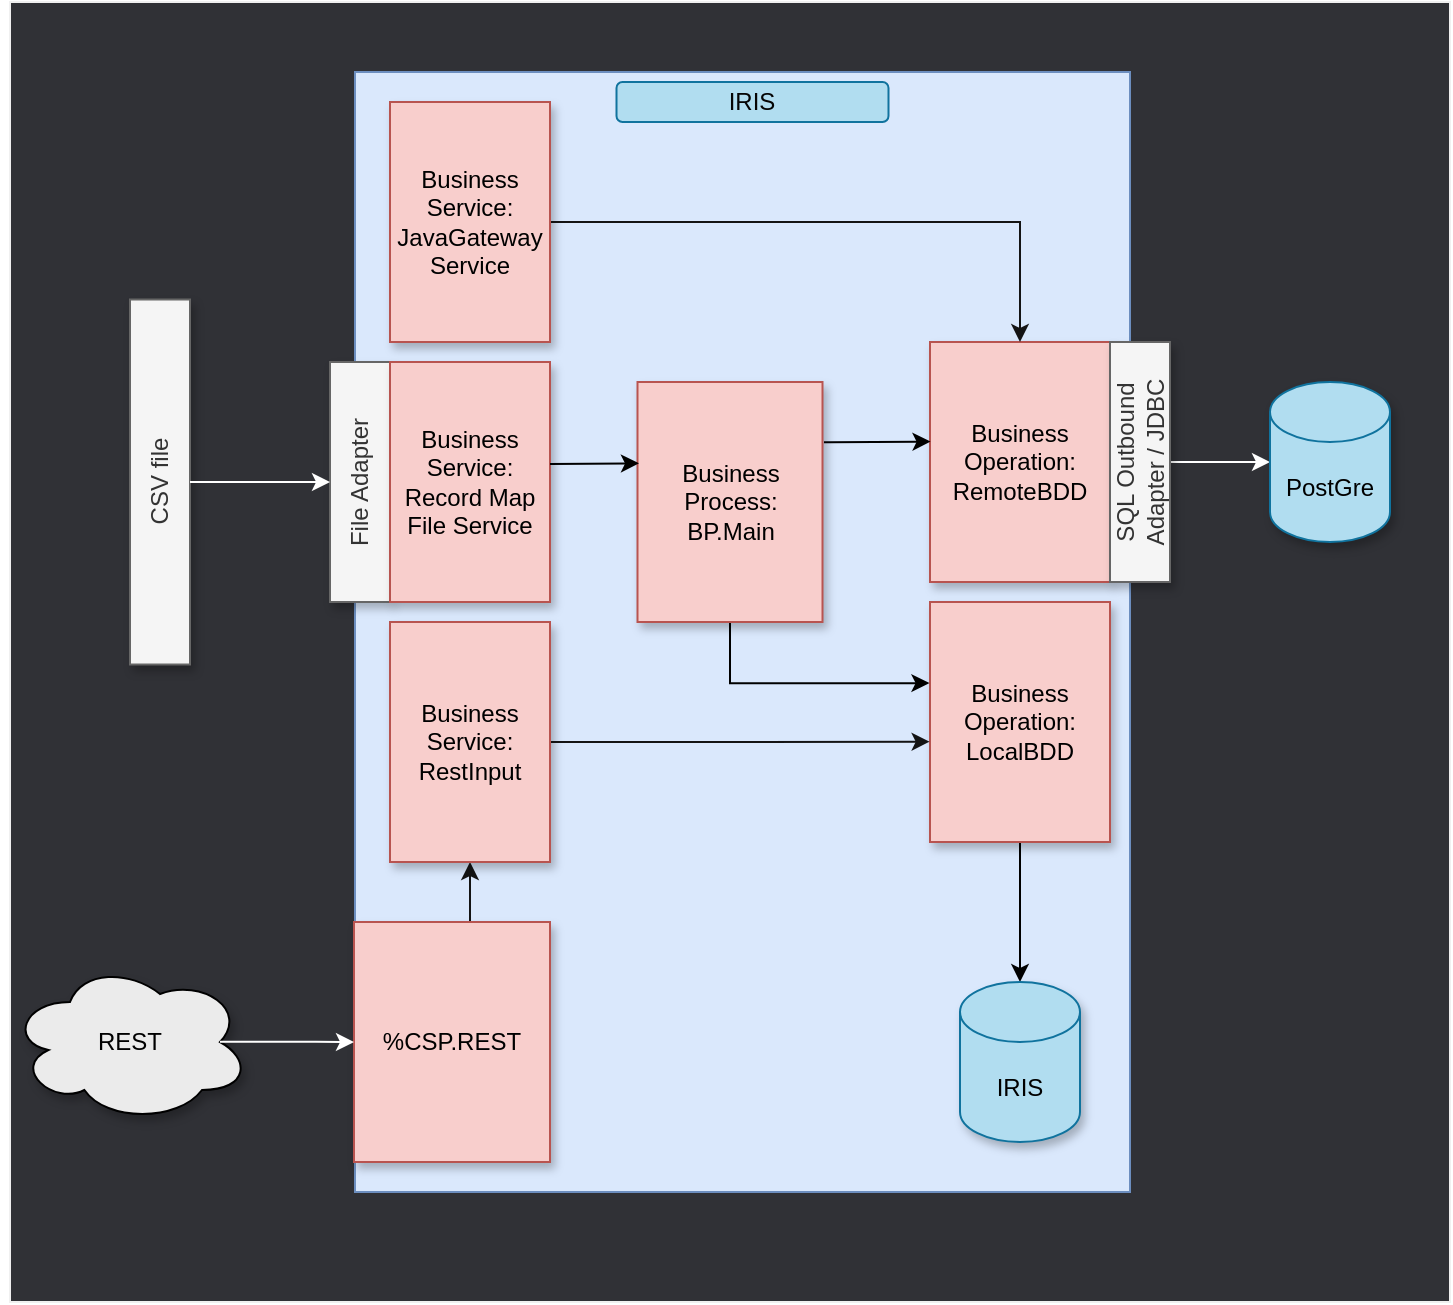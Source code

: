 <mxfile>
    <diagram id="zJOl87O2BwiRSLxjaxJK" name="Page-1">
        <mxGraphModel dx="356" dy="1699" grid="1" gridSize="10" guides="1" tooltips="1" connect="1" arrows="1" fold="1" page="1" pageScale="1" pageWidth="827" pageHeight="1169" math="0" shadow="0">
            <root>
                <mxCell id="0"/>
                <mxCell id="1" parent="0"/>
                <mxCell id="NyS-6g9fIlrOh9EEt9hE-55" value="" style="rounded=0;whiteSpace=wrap;html=1;shadow=0;glass=0;sketch=0;align=center;verticalAlign=middle;fillColor=#303136;strokeColor=#F0F0F0;" parent="1" vertex="1">
                    <mxGeometry x="70" y="-10" width="720" height="650" as="geometry"/>
                </mxCell>
                <mxCell id="NyS-6g9fIlrOh9EEt9hE-1" value="" style="rounded=0;whiteSpace=wrap;html=1;horizontal=1;verticalAlign=top;strokeColor=#6c8ebf;glass=0;shadow=0;sketch=0;fillColor=#dae8fc;" parent="1" vertex="1">
                    <mxGeometry x="242.5" y="25" width="387.5" height="560" as="geometry"/>
                </mxCell>
                <mxCell id="NyS-6g9fIlrOh9EEt9hE-53" style="edgeStyle=orthogonalEdgeStyle;rounded=1;sketch=0;orthogonalLoop=1;jettySize=auto;html=1;exitX=0.5;exitY=1;exitDx=0;exitDy=0;shadow=0;startArrow=none;startFill=0;strokeColor=#000000;entryX=0.5;entryY=0;entryDx=0;entryDy=0;entryPerimeter=0;" parent="1" source="NyS-6g9fIlrOh9EEt9hE-8" target="NyS-6g9fIlrOh9EEt9hE-50" edge="1">
                    <mxGeometry relative="1" as="geometry"/>
                </mxCell>
                <mxCell id="NyS-6g9fIlrOh9EEt9hE-8" value="&lt;font color=&quot;#000000&quot;&gt;Business Operation:&lt;br&gt;LocalBDD&lt;/font&gt;" style="rounded=0;whiteSpace=wrap;html=1;verticalAlign=middle;fillColor=#f8cecc;strokeColor=#b85450;shadow=1;" parent="1" vertex="1">
                    <mxGeometry x="530" y="290" width="90" height="120" as="geometry"/>
                </mxCell>
                <mxCell id="NyS-6g9fIlrOh9EEt9hE-10" value="File Adapter" style="rounded=0;whiteSpace=wrap;html=1;verticalAlign=middle;horizontal=0;fillColor=#f5f5f5;strokeColor=#666666;fontColor=#333333;shadow=1;" parent="1" vertex="1">
                    <mxGeometry x="230" y="170" width="30" height="120" as="geometry"/>
                </mxCell>
                <mxCell id="NyS-6g9fIlrOh9EEt9hE-20" value="" style="endArrow=classic;startArrow=none;html=1;exitX=1;exitY=0.5;exitDx=0;exitDy=0;entryX=0;entryY=0.5;entryDx=0;entryDy=0;strokeColor=#FFFFFF;entryPerimeter=0;startFill=0;" parent="1" target="10" edge="1">
                    <mxGeometry width="50" height="50" relative="1" as="geometry">
                        <mxPoint x="650" y="220" as="sourcePoint"/>
                        <mxPoint x="720" y="220" as="targetPoint"/>
                    </mxGeometry>
                </mxCell>
                <mxCell id="NyS-6g9fIlrOh9EEt9hE-40" style="edgeStyle=orthogonalEdgeStyle;rounded=0;sketch=0;orthogonalLoop=1;jettySize=auto;html=1;exitX=0.5;exitY=1;exitDx=0;exitDy=0;entryX=-0.003;entryY=0.338;entryDx=0;entryDy=0;entryPerimeter=0;shadow=0;startArrow=none;startFill=0;strokeColor=#000000;" parent="1" source="NyS-6g9fIlrOh9EEt9hE-33" target="NyS-6g9fIlrOh9EEt9hE-8" edge="1">
                    <mxGeometry relative="1" as="geometry"/>
                </mxCell>
                <mxCell id="NyS-6g9fIlrOh9EEt9hE-34" value="&lt;font color=&quot;#000000&quot;&gt;Business Service:&lt;br&gt;Record Map File Service&lt;/font&gt;" style="rounded=0;html=1;verticalAlign=middle;fillColor=#f8cecc;strokeColor=#b85450;shadow=1;whiteSpace=wrap;" parent="1" vertex="1">
                    <mxGeometry x="260" y="170" width="80" height="120" as="geometry"/>
                </mxCell>
                <mxCell id="NyS-6g9fIlrOh9EEt9hE-35" value="CSV file" style="rounded=0;whiteSpace=wrap;html=1;verticalAlign=middle;horizontal=0;fillColor=#f5f5f5;strokeColor=#666666;fontColor=#333333;shadow=1;" parent="1" vertex="1">
                    <mxGeometry x="130" y="138.75" width="30" height="182.5" as="geometry"/>
                </mxCell>
                <mxCell id="NyS-6g9fIlrOh9EEt9hE-36" value="" style="endArrow=classic;startArrow=none;html=1;exitX=1;exitY=0.5;exitDx=0;exitDy=0;entryX=0;entryY=0.5;entryDx=0;entryDy=0;strokeColor=#FFFFFF;startFill=0;" parent="1" edge="1">
                    <mxGeometry width="50" height="50" relative="1" as="geometry">
                        <mxPoint x="160" y="230" as="sourcePoint"/>
                        <mxPoint x="230" y="230" as="targetPoint"/>
                    </mxGeometry>
                </mxCell>
                <mxCell id="NyS-6g9fIlrOh9EEt9hE-39" value="&lt;font color=&quot;#050505&quot;&gt;IRIS&lt;/font&gt;" style="rounded=1;whiteSpace=wrap;html=1;shadow=0;glass=0;sketch=0;align=center;verticalAlign=middle;gradientDirection=north;fillColor=#b1ddf0;strokeColor=#10739e;" parent="1" vertex="1">
                    <mxGeometry x="373.25" y="30" width="136" height="20" as="geometry"/>
                </mxCell>
                <mxCell id="16" style="edgeStyle=orthogonalEdgeStyle;rounded=0;orthogonalLoop=1;jettySize=auto;html=1;exitX=0.5;exitY=0;exitDx=0;exitDy=0;entryX=0.5;entryY=1;entryDx=0;entryDy=0;startArrow=none;startFill=0;strokeColor=#141414;" parent="1" source="NyS-6g9fIlrOh9EEt9hE-46" target="14" edge="1">
                    <mxGeometry relative="1" as="geometry"/>
                </mxCell>
                <mxCell id="NyS-6g9fIlrOh9EEt9hE-46" value="&lt;font color=&quot;#000000&quot;&gt;%CSP.REST&lt;/font&gt;" style="rounded=0;whiteSpace=wrap;html=1;verticalAlign=middle;fillColor=#f8cecc;strokeColor=#b85450;shadow=1;" parent="1" vertex="1">
                    <mxGeometry x="242" y="450" width="98" height="120" as="geometry"/>
                </mxCell>
                <mxCell id="NyS-6g9fIlrOh9EEt9hE-47" value="&lt;font color=&quot;#000000&quot;&gt;REST&lt;/font&gt;" style="ellipse;shape=cloud;whiteSpace=wrap;html=1;rounded=0;shadow=1;glass=0;sketch=0;gradientColor=none;align=center;verticalAlign=middle;fillColor=#EBEBEB;" parent="1" vertex="1">
                    <mxGeometry x="70" y="470" width="120" height="80" as="geometry"/>
                </mxCell>
                <mxCell id="NyS-6g9fIlrOh9EEt9hE-50" value="&lt;div&gt;&lt;font color=&quot;#000000&quot;&gt;IRIS&lt;/font&gt;&lt;/div&gt;" style="shape=cylinder3;whiteSpace=wrap;html=1;boundedLbl=1;backgroundOutline=1;size=15;rounded=0;shadow=1;glass=0;sketch=0;fillColor=#b1ddf0;align=center;verticalAlign=middle;strokeColor=#10739e;" parent="1" vertex="1">
                    <mxGeometry x="545" y="480" width="60" height="80" as="geometry"/>
                </mxCell>
                <mxCell id="3" value="" style="edgeStyle=orthogonalEdgeStyle;rounded=1;sketch=0;orthogonalLoop=1;jettySize=auto;html=1;shadow=0;startArrow=none;startFill=0;exitX=0.875;exitY=0.5;exitDx=0;exitDy=0;exitPerimeter=0;strokeColor=#FFFFFF;entryX=0;entryY=0.5;entryDx=0;entryDy=0;" parent="1" target="NyS-6g9fIlrOh9EEt9hE-46" edge="1">
                    <mxGeometry relative="1" as="geometry">
                        <mxPoint x="175" y="509.92" as="sourcePoint"/>
                        <mxPoint x="250" y="510" as="targetPoint"/>
                        <Array as="points">
                            <mxPoint x="213" y="510"/>
                        </Array>
                    </mxGeometry>
                </mxCell>
                <mxCell id="NyS-6g9fIlrOh9EEt9hE-33" value="&lt;font color=&quot;#000000&quot;&gt;Business Process:&lt;br&gt;BP.Main&lt;br&gt;&lt;/font&gt;" style="rounded=0;whiteSpace=wrap;html=1;verticalAlign=middle;fillColor=#f8cecc;strokeColor=#b85450;shadow=1;" parent="1" vertex="1">
                    <mxGeometry x="383.75" y="180" width="92.5" height="120" as="geometry"/>
                </mxCell>
                <mxCell id="7" style="edgeStyle=orthogonalEdgeStyle;rounded=0;sketch=0;orthogonalLoop=1;jettySize=auto;html=1;entryX=0.008;entryY=0.339;entryDx=0;entryDy=0;entryPerimeter=0;shadow=0;startArrow=none;startFill=0;strokeColor=#000000;" parent="1" target="NyS-6g9fIlrOh9EEt9hE-33" edge="1">
                    <mxGeometry relative="1" as="geometry">
                        <mxPoint x="340" y="221" as="sourcePoint"/>
                        <mxPoint x="490.72" y="200.68" as="targetPoint"/>
                        <Array as="points">
                            <mxPoint x="340" y="221"/>
                        </Array>
                    </mxGeometry>
                </mxCell>
                <mxCell id="8" value="&lt;font color=&quot;#000000&quot;&gt;Business Operation: RemoteBDD&lt;/font&gt;" style="rounded=0;whiteSpace=wrap;html=1;verticalAlign=middle;fillColor=#f8cecc;strokeColor=#b85450;shadow=1;" parent="1" vertex="1">
                    <mxGeometry x="530" y="160" width="90" height="120" as="geometry"/>
                </mxCell>
                <mxCell id="9" style="edgeStyle=orthogonalEdgeStyle;rounded=0;sketch=0;orthogonalLoop=1;jettySize=auto;html=1;shadow=0;startArrow=none;startFill=0;strokeColor=#000000;entryX=0.003;entryY=0.415;entryDx=0;entryDy=0;entryPerimeter=0;exitX=1.008;exitY=0.251;exitDx=0;exitDy=0;exitPerimeter=0;" parent="1" source="NyS-6g9fIlrOh9EEt9hE-33" target="8" edge="1">
                    <mxGeometry relative="1" as="geometry">
                        <mxPoint x="490" y="210" as="sourcePoint"/>
                        <mxPoint x="520" y="190" as="targetPoint"/>
                        <Array as="points">
                            <mxPoint x="480" y="210"/>
                        </Array>
                    </mxGeometry>
                </mxCell>
                <mxCell id="10" value="&lt;div&gt;&lt;font color=&quot;#000000&quot;&gt;PostGre&lt;/font&gt;&lt;/div&gt;" style="shape=cylinder3;whiteSpace=wrap;html=1;boundedLbl=1;backgroundOutline=1;size=15;rounded=0;shadow=1;glass=0;sketch=0;fillColor=#b1ddf0;align=center;verticalAlign=middle;strokeColor=#10739e;" parent="1" vertex="1">
                    <mxGeometry x="700" y="180" width="60" height="80" as="geometry"/>
                </mxCell>
                <mxCell id="13" style="edgeStyle=orthogonalEdgeStyle;rounded=0;orthogonalLoop=1;jettySize=auto;html=1;exitX=1;exitY=0.5;exitDx=0;exitDy=0;entryX=0.5;entryY=0;entryDx=0;entryDy=0;startArrow=none;startFill=0;strokeColor=#141414;" parent="1" source="11" target="8" edge="1">
                    <mxGeometry relative="1" as="geometry"/>
                </mxCell>
                <mxCell id="11" value="&lt;font color=&quot;#000000&quot;&gt;Business Service:&lt;br&gt;JavaGateway Service&lt;/font&gt;" style="rounded=0;html=1;verticalAlign=middle;fillColor=#f8cecc;strokeColor=#b85450;shadow=1;whiteSpace=wrap;" parent="1" vertex="1">
                    <mxGeometry x="260" y="40" width="80" height="120" as="geometry"/>
                </mxCell>
                <mxCell id="NyS-6g9fIlrOh9EEt9hE-11" value="SQL Outbound Adapter / JDBC" style="rounded=0;whiteSpace=wrap;html=1;verticalAlign=middle;horizontal=0;align=center;fillColor=#f5f5f5;strokeColor=#666666;fontColor=#333333;shadow=1;" parent="1" vertex="1">
                    <mxGeometry x="620" y="160" width="30" height="120" as="geometry"/>
                </mxCell>
                <mxCell id="15" style="edgeStyle=orthogonalEdgeStyle;rounded=0;orthogonalLoop=1;jettySize=auto;html=1;exitX=1;exitY=0.5;exitDx=0;exitDy=0;entryX=-0.002;entryY=0.582;entryDx=0;entryDy=0;entryPerimeter=0;startArrow=none;startFill=0;strokeColor=#141414;" parent="1" source="14" target="NyS-6g9fIlrOh9EEt9hE-8" edge="1">
                    <mxGeometry relative="1" as="geometry"/>
                </mxCell>
                <mxCell id="14" value="&lt;font color=&quot;#000000&quot;&gt;Business Service:&lt;br&gt;RestInput&lt;br&gt;&lt;/font&gt;" style="rounded=0;html=1;verticalAlign=middle;fillColor=#f8cecc;strokeColor=#b85450;shadow=1;whiteSpace=wrap;" parent="1" vertex="1">
                    <mxGeometry x="260" y="300" width="80" height="120" as="geometry"/>
                </mxCell>
            </root>
        </mxGraphModel>
    </diagram>
</mxfile>